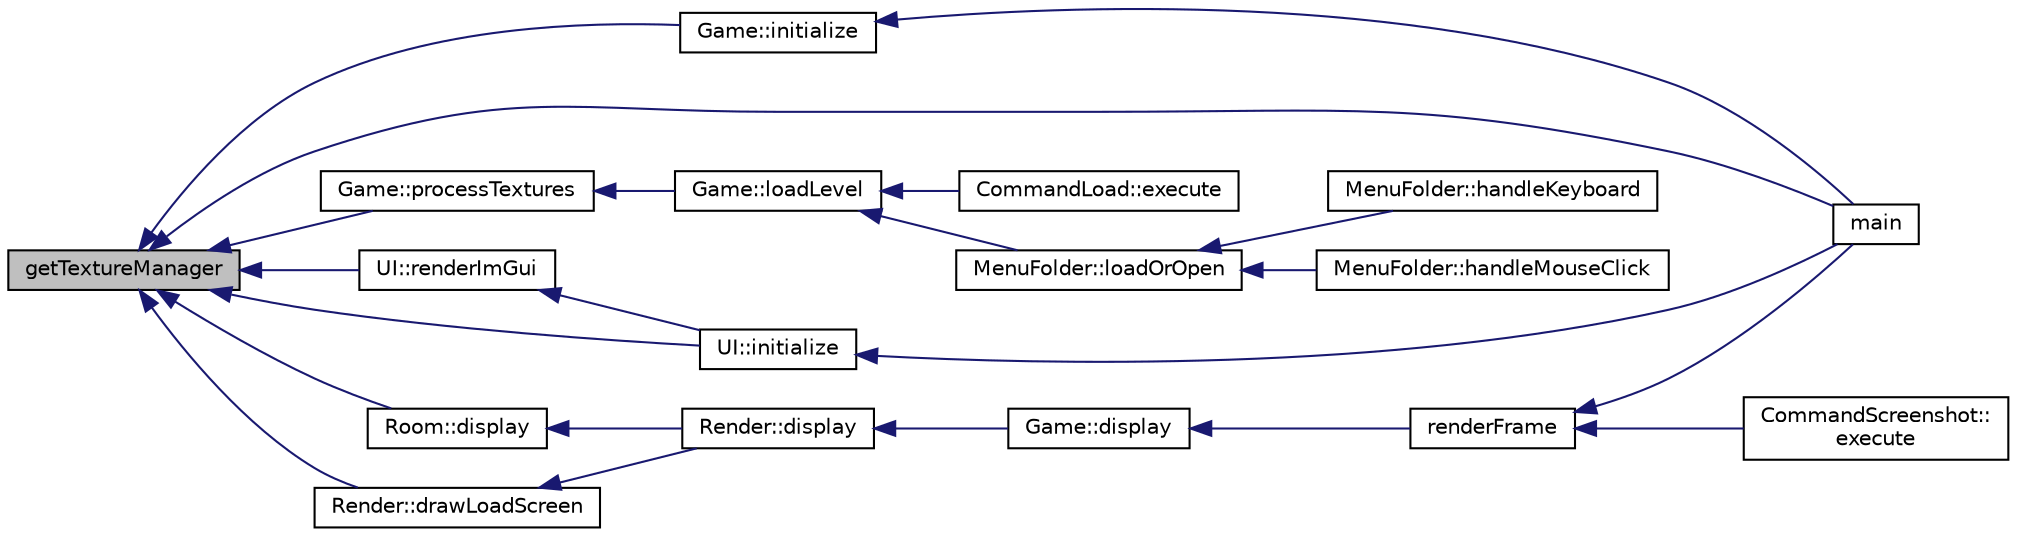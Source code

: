digraph "getTextureManager"
{
 // INTERACTIVE_SVG=YES
  edge [fontname="Helvetica",fontsize="10",labelfontname="Helvetica",labelfontsize="10"];
  node [fontname="Helvetica",fontsize="10",shape=record];
  rankdir="LR";
  Node1 [label="getTextureManager",height=0.2,width=0.4,color="black", fillcolor="grey75", style="filled" fontcolor="black"];
  Node1 -> Node2 [dir="back",color="midnightblue",fontsize="10",style="solid",fontname="Helvetica"];
  Node2 [label="Game::initialize",height=0.2,width=0.4,color="black", fillcolor="white", style="filled",URL="$class_game.html#a14b1ae0c2d3438a71706f867f26f007e"];
  Node2 -> Node3 [dir="back",color="midnightblue",fontsize="10",style="solid",fontname="Helvetica"];
  Node3 [label="main",height=0.2,width=0.4,color="black", fillcolor="white", style="filled",URL="$main_8cpp.html#a0ddf1224851353fc92bfbff6f499fa97"];
  Node1 -> Node4 [dir="back",color="midnightblue",fontsize="10",style="solid",fontname="Helvetica"];
  Node4 [label="Game::processTextures",height=0.2,width=0.4,color="black", fillcolor="white", style="filled",URL="$class_game.html#ac81ed6d8c4859473065b36375a9d12ca"];
  Node4 -> Node5 [dir="back",color="midnightblue",fontsize="10",style="solid",fontname="Helvetica"];
  Node5 [label="Game::loadLevel",height=0.2,width=0.4,color="black", fillcolor="white", style="filled",URL="$class_game.html#a864d3ae5a554c8857118c48253ef7646"];
  Node5 -> Node6 [dir="back",color="midnightblue",fontsize="10",style="solid",fontname="Helvetica"];
  Node6 [label="CommandLoad::execute",height=0.2,width=0.4,color="black", fillcolor="white", style="filled",URL="$class_command_load.html#adedad35b259d83967ad67940c0dd984c"];
  Node5 -> Node7 [dir="back",color="midnightblue",fontsize="10",style="solid",fontname="Helvetica"];
  Node7 [label="MenuFolder::loadOrOpen",height=0.2,width=0.4,color="black", fillcolor="white", style="filled",URL="$class_menu_folder.html#ad4ecbd0af8832a0f1de508de38bd1cb9"];
  Node7 -> Node8 [dir="back",color="midnightblue",fontsize="10",style="solid",fontname="Helvetica"];
  Node8 [label="MenuFolder::handleKeyboard",height=0.2,width=0.4,color="black", fillcolor="white", style="filled",URL="$class_menu_folder.html#a17dce032179efbe86de9d4f780f0b08b"];
  Node7 -> Node9 [dir="back",color="midnightblue",fontsize="10",style="solid",fontname="Helvetica"];
  Node9 [label="MenuFolder::handleMouseClick",height=0.2,width=0.4,color="black", fillcolor="white", style="filled",URL="$class_menu_folder.html#a7c48183312d473b42100e0f5ca4be4d5"];
  Node1 -> Node3 [dir="back",color="midnightblue",fontsize="10",style="solid",fontname="Helvetica"];
  Node1 -> Node10 [dir="back",color="midnightblue",fontsize="10",style="solid",fontname="Helvetica"];
  Node10 [label="Render::drawLoadScreen",height=0.2,width=0.4,color="black", fillcolor="white", style="filled",URL="$class_render.html#a5e58116021c447832f6434bc81030442"];
  Node10 -> Node11 [dir="back",color="midnightblue",fontsize="10",style="solid",fontname="Helvetica"];
  Node11 [label="Render::display",height=0.2,width=0.4,color="black", fillcolor="white", style="filled",URL="$class_render.html#ab7facb0873c6f266b8849c5ce6f223da",tooltip="Renders a single game frame. "];
  Node11 -> Node12 [dir="back",color="midnightblue",fontsize="10",style="solid",fontname="Helvetica"];
  Node12 [label="Game::display",height=0.2,width=0.4,color="black", fillcolor="white", style="filled",URL="$class_game.html#a4d0223a84926cbabea95ed7e0392690a"];
  Node12 -> Node13 [dir="back",color="midnightblue",fontsize="10",style="solid",fontname="Helvetica"];
  Node13 [label="renderFrame",height=0.2,width=0.4,color="black", fillcolor="white", style="filled",URL="$main_8cpp.html#a00df6d86f86c2004b5c421980456d3f7"];
  Node13 -> Node14 [dir="back",color="midnightblue",fontsize="10",style="solid",fontname="Helvetica"];
  Node14 [label="CommandScreenshot::\lexecute",height=0.2,width=0.4,color="black", fillcolor="white", style="filled",URL="$class_command_screenshot.html#aea047cbfc0c1bdfc8d72d1633070bbdf"];
  Node13 -> Node3 [dir="back",color="midnightblue",fontsize="10",style="solid",fontname="Helvetica"];
  Node1 -> Node15 [dir="back",color="midnightblue",fontsize="10",style="solid",fontname="Helvetica"];
  Node15 [label="Room::display",height=0.2,width=0.4,color="black", fillcolor="white", style="filled",URL="$class_room.html#a2f8bed39ed97ae1b24c46eacbc0a0e18"];
  Node15 -> Node11 [dir="back",color="midnightblue",fontsize="10",style="solid",fontname="Helvetica"];
  Node1 -> Node16 [dir="back",color="midnightblue",fontsize="10",style="solid",fontname="Helvetica"];
  Node16 [label="UI::initialize",height=0.2,width=0.4,color="black", fillcolor="white", style="filled",URL="$class_u_i.html#a26fe2104bfed9855474c9c2835fc7a2d"];
  Node16 -> Node3 [dir="back",color="midnightblue",fontsize="10",style="solid",fontname="Helvetica"];
  Node1 -> Node17 [dir="back",color="midnightblue",fontsize="10",style="solid",fontname="Helvetica"];
  Node17 [label="UI::renderImGui",height=0.2,width=0.4,color="black", fillcolor="white", style="filled",URL="$class_u_i.html#ac00fc9b3139e05972fe5b138a9454b92"];
  Node17 -> Node16 [dir="back",color="midnightblue",fontsize="10",style="solid",fontname="Helvetica"];
}
